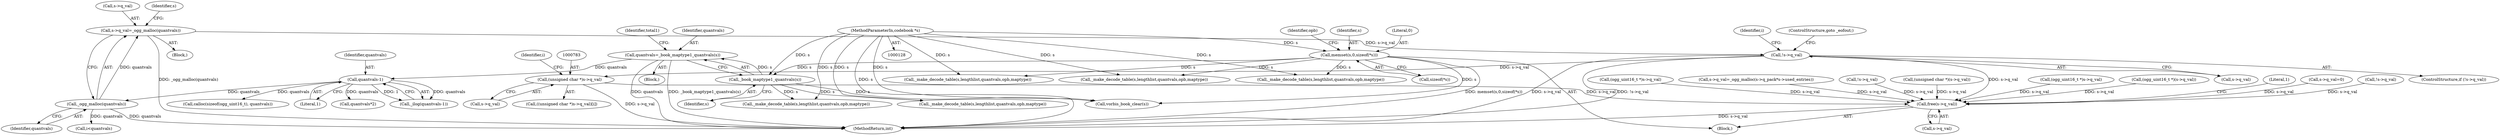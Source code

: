 digraph "1_Android_eeb4e45d5683f88488c083ecf142dc89bc3f0b47_8@pointer" {
"1000759" [label="(Call,s->q_val=_ogg_malloc(quantvals))"];
"1000763" [label="(Call,_ogg_malloc(quantvals))"];
"1000622" [label="(Call,quantvals-1)"];
"1000582" [label="(Call,quantvals=_book_maptype1_quantvals(s))"];
"1000584" [label="(Call,_book_maptype1_quantvals(s))"];
"1000143" [label="(Call,memset(s,0,sizeof(*s)))"];
"1000130" [label="(MethodParameterIn,codebook *s)"];
"1000766" [label="(Call,!s->q_val)"];
"1000782" [label="(Call,(unsigned char *)s->q_val)"];
"1001170" [label="(Call,free(s->q_val))"];
"1000584" [label="(Call,_book_maptype1_quantvals(s))"];
"1000822" [label="(Call,(ogg_uint16_t *)s->q_val)"];
"1001171" [label="(Call,s->q_val)"];
"1000533" [label="(Block,)"];
"1000760" [label="(Call,s->q_val)"];
"1000146" [label="(Call,sizeof(*s))"];
"1000770" [label="(ControlStructure,goto _eofout;)"];
"1000758" [label="(Block,)"];
"1000970" [label="(Call,_make_decode_table(s,lengthlist,quantvals,opb,maptype))"];
"1000782" [label="(Call,(unsigned char *)s->q_val)"];
"1000573" [label="(Call,_make_decode_table(s,lengthlist,quantvals,opb,maptype))"];
"1000787" [label="(Identifier,i)"];
"1000131" [label="(Block,)"];
"1000766" [label="(Call,!s->q_val)"];
"1000773" [label="(Identifier,i)"];
"1000144" [label="(Identifier,s)"];
"1001043" [label="(Call,s->q_val=_ogg_malloc(s->q_pack*s->used_entries))"];
"1000806" [label="(Call,!s->q_val)"];
"1000650" [label="(Call,calloc(sizeof(ogg_uint16_t), quantvals))"];
"1000765" [label="(ControlStructure,if (!s->q_val))"];
"1001079" [label="(Call,(unsigned char *)(s->q_val))"];
"1000775" [label="(Call,i<quantvals)"];
"1001177" [label="(MethodReturn,int)"];
"1000589" [label="(Identifier,total1)"];
"1000145" [label="(Literal,0)"];
"1000671" [label="(Call,(ogg_uint16_t *)s->q_val)"];
"1001111" [label="(Call,(ogg_uint16_t *)(s->q_val))"];
"1000130" [label="(MethodParameterIn,codebook *s)"];
"1000767" [label="(Call,s->q_val)"];
"1000759" [label="(Call,s->q_val=_ogg_malloc(quantvals))"];
"1000622" [label="(Call,quantvals-1)"];
"1000624" [label="(Literal,1)"];
"1000733" [label="(Call,_make_decode_table(s,lengthlist,quantvals,opb,maptype))"];
"1000582" [label="(Call,quantvals=_book_maptype1_quantvals(s))"];
"1001166" [label="(Call,vorbis_book_clear(s))"];
"1001176" [label="(Literal,1)"];
"1000623" [label="(Identifier,quantvals)"];
"1000768" [label="(Identifier,s)"];
"1000152" [label="(Identifier,opb)"];
"1001170" [label="(Call,free(s->q_val))"];
"1000781" [label="(Call,((unsigned char *)s->q_val)[i])"];
"1000745" [label="(Call,s->q_val=0)"];
"1000655" [label="(Call,!s->q_val)"];
"1000784" [label="(Call,s->q_val)"];
"1000802" [label="(Call,quantvals*2)"];
"1000583" [label="(Identifier,quantvals)"];
"1000763" [label="(Call,_ogg_malloc(quantvals))"];
"1000621" [label="(Call,_ilog(quantvals-1))"];
"1000585" [label="(Identifier,s)"];
"1000893" [label="(Call,_make_decode_table(s,lengthlist,quantvals,opb,maptype))"];
"1001021" [label="(Call,_make_decode_table(s,lengthlist,quantvals,opb,maptype))"];
"1000764" [label="(Identifier,quantvals)"];
"1000143" [label="(Call,memset(s,0,sizeof(*s)))"];
"1000759" -> "1000758"  [label="AST: "];
"1000759" -> "1000763"  [label="CFG: "];
"1000760" -> "1000759"  [label="AST: "];
"1000763" -> "1000759"  [label="AST: "];
"1000768" -> "1000759"  [label="CFG: "];
"1000759" -> "1001177"  [label="DDG: _ogg_malloc(quantvals)"];
"1000763" -> "1000759"  [label="DDG: quantvals"];
"1000759" -> "1000766"  [label="DDG: s->q_val"];
"1000763" -> "1000764"  [label="CFG: "];
"1000764" -> "1000763"  [label="AST: "];
"1000763" -> "1001177"  [label="DDG: quantvals"];
"1000622" -> "1000763"  [label="DDG: quantvals"];
"1000763" -> "1000775"  [label="DDG: quantvals"];
"1000622" -> "1000621"  [label="AST: "];
"1000622" -> "1000624"  [label="CFG: "];
"1000623" -> "1000622"  [label="AST: "];
"1000624" -> "1000622"  [label="AST: "];
"1000621" -> "1000622"  [label="CFG: "];
"1000622" -> "1000621"  [label="DDG: quantvals"];
"1000622" -> "1000621"  [label="DDG: 1"];
"1000582" -> "1000622"  [label="DDG: quantvals"];
"1000622" -> "1000650"  [label="DDG: quantvals"];
"1000622" -> "1000802"  [label="DDG: quantvals"];
"1000582" -> "1000533"  [label="AST: "];
"1000582" -> "1000584"  [label="CFG: "];
"1000583" -> "1000582"  [label="AST: "];
"1000584" -> "1000582"  [label="AST: "];
"1000589" -> "1000582"  [label="CFG: "];
"1000582" -> "1001177"  [label="DDG: quantvals"];
"1000582" -> "1001177"  [label="DDG: _book_maptype1_quantvals(s)"];
"1000584" -> "1000582"  [label="DDG: s"];
"1000584" -> "1000585"  [label="CFG: "];
"1000585" -> "1000584"  [label="AST: "];
"1000143" -> "1000584"  [label="DDG: s"];
"1000130" -> "1000584"  [label="DDG: s"];
"1000584" -> "1000733"  [label="DDG: s"];
"1000584" -> "1000893"  [label="DDG: s"];
"1000584" -> "1001166"  [label="DDG: s"];
"1000143" -> "1000131"  [label="AST: "];
"1000143" -> "1000146"  [label="CFG: "];
"1000144" -> "1000143"  [label="AST: "];
"1000145" -> "1000143"  [label="AST: "];
"1000146" -> "1000143"  [label="AST: "];
"1000152" -> "1000143"  [label="CFG: "];
"1000143" -> "1001177"  [label="DDG: memset(s,0,sizeof(*s))"];
"1000130" -> "1000143"  [label="DDG: s"];
"1000143" -> "1000573"  [label="DDG: s"];
"1000143" -> "1000970"  [label="DDG: s"];
"1000143" -> "1001021"  [label="DDG: s"];
"1000143" -> "1001166"  [label="DDG: s"];
"1000130" -> "1000128"  [label="AST: "];
"1000130" -> "1001177"  [label="DDG: s"];
"1000130" -> "1000573"  [label="DDG: s"];
"1000130" -> "1000733"  [label="DDG: s"];
"1000130" -> "1000893"  [label="DDG: s"];
"1000130" -> "1000970"  [label="DDG: s"];
"1000130" -> "1001021"  [label="DDG: s"];
"1000130" -> "1001166"  [label="DDG: s"];
"1000766" -> "1000765"  [label="AST: "];
"1000766" -> "1000767"  [label="CFG: "];
"1000767" -> "1000766"  [label="AST: "];
"1000770" -> "1000766"  [label="CFG: "];
"1000773" -> "1000766"  [label="CFG: "];
"1000766" -> "1001177"  [label="DDG: s->q_val"];
"1000766" -> "1001177"  [label="DDG: !s->q_val"];
"1000766" -> "1000782"  [label="DDG: s->q_val"];
"1000766" -> "1001170"  [label="DDG: s->q_val"];
"1000782" -> "1000781"  [label="AST: "];
"1000782" -> "1000784"  [label="CFG: "];
"1000783" -> "1000782"  [label="AST: "];
"1000784" -> "1000782"  [label="AST: "];
"1000787" -> "1000782"  [label="CFG: "];
"1000782" -> "1001177"  [label="DDG: s->q_val"];
"1000782" -> "1001170"  [label="DDG: s->q_val"];
"1001170" -> "1000131"  [label="AST: "];
"1001170" -> "1001171"  [label="CFG: "];
"1001171" -> "1001170"  [label="AST: "];
"1001176" -> "1001170"  [label="CFG: "];
"1001170" -> "1001177"  [label="DDG: s->q_val"];
"1001111" -> "1001170"  [label="DDG: s->q_val"];
"1001043" -> "1001170"  [label="DDG: s->q_val"];
"1001079" -> "1001170"  [label="DDG: s->q_val"];
"1000671" -> "1001170"  [label="DDG: s->q_val"];
"1000655" -> "1001170"  [label="DDG: s->q_val"];
"1000806" -> "1001170"  [label="DDG: s->q_val"];
"1000822" -> "1001170"  [label="DDG: s->q_val"];
"1000745" -> "1001170"  [label="DDG: s->q_val"];
}
